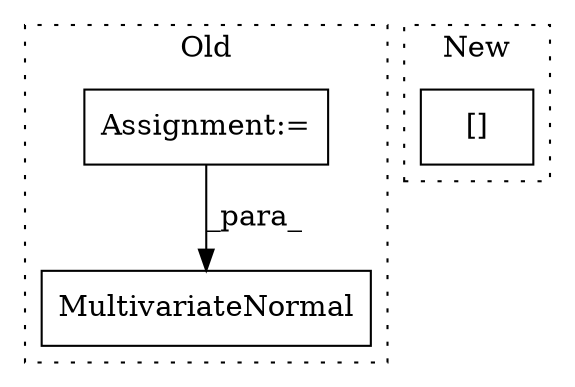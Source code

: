 digraph G {
subgraph cluster0 {
1 [label="MultivariateNormal" a="32" s="1072,1147" l="19,1" shape="box"];
3 [label="Assignment:=" a="7" s="718" l="1" shape="box"];
label = "Old";
style="dotted";
}
subgraph cluster1 {
2 [label="[]" a="2" s="3663,3672" l="6,1" shape="box"];
label = "New";
style="dotted";
}
3 -> 1 [label="_para_"];
}